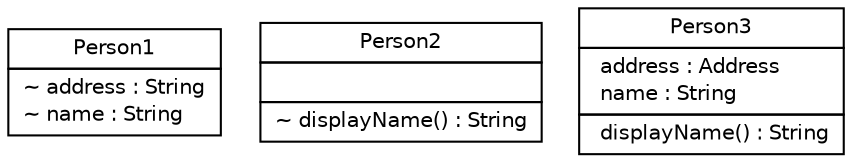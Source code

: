 #!/usr/local/bin/dot
#
# Class diagram 
# Generated by UMLGraph version 281411 (http://www.spinellis.gr/umlgraph/)
#

digraph G {
graph [fontnames="svg"]
edge [fontname="Helvetica",fontsize=10,labelfontname="Helvetica",labelfontsize=10,color="black"];
node [fontname="Helvetica",fontcolor="black",fontsize=10,shape=plaintext,margin=0,width=0,height=0];
nodesep=0.25;
ranksep=0.5;
// Person1
c74 [label=<<table title="Person1" border="0" cellborder="1" cellspacing="0" cellpadding="2"><tr><td><table border="0" cellspacing="0" cellpadding="1"><tr><td align="center" balign="center"> Person1 </td></tr></table></td></tr><tr><td><table border="0" cellspacing="0" cellpadding="1"><tr><td align="left" balign="left"> ~ address : String </td></tr><tr><td align="left" balign="left"> ~ name : String </td></tr></table></td></tr></table>>];
// Person2
c75 [label=<<table title="Person2" border="0" cellborder="1" cellspacing="0" cellpadding="2"><tr><td><table border="0" cellspacing="0" cellpadding="1"><tr><td align="center" balign="center"> Person2 </td></tr></table></td></tr><tr><td><table border="0" cellspacing="0" cellpadding="1"><tr><td align="left" balign="left">  </td></tr></table></td></tr><tr><td><table border="0" cellspacing="0" cellpadding="1"><tr><td align="left" balign="left"> ~ displayName() : String </td></tr></table></td></tr></table>>];
// Person3
c76 [label=<<table title="Person3" border="0" cellborder="1" cellspacing="0" cellpadding="2"><tr><td><table border="0" cellspacing="0" cellpadding="1"><tr><td align="center" balign="center"> Person3 </td></tr></table></td></tr><tr><td><table border="0" cellspacing="0" cellpadding="1"><tr><td align="left" balign="left">  address : Address </td></tr><tr><td align="left" balign="left">  name : String </td></tr></table></td></tr><tr><td><table border="0" cellspacing="0" cellpadding="1"><tr><td align="left" balign="left">  displayName() : String </td></tr></table></td></tr></table>>];
}

